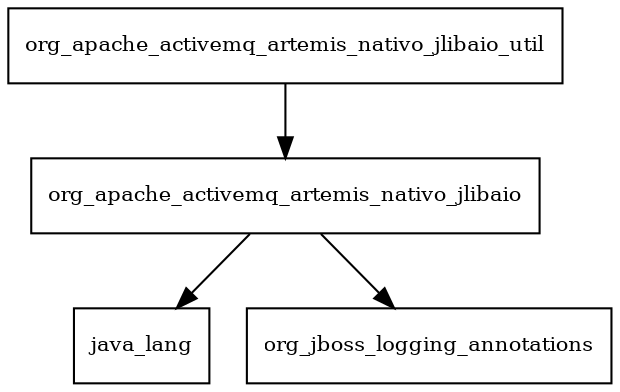 digraph activemq_artemis_native_1_0_0_package_dependencies {
  node [shape = box, fontsize=10.0];
  org_apache_activemq_artemis_nativo_jlibaio -> java_lang;
  org_apache_activemq_artemis_nativo_jlibaio -> org_jboss_logging_annotations;
  org_apache_activemq_artemis_nativo_jlibaio_util -> org_apache_activemq_artemis_nativo_jlibaio;
}
